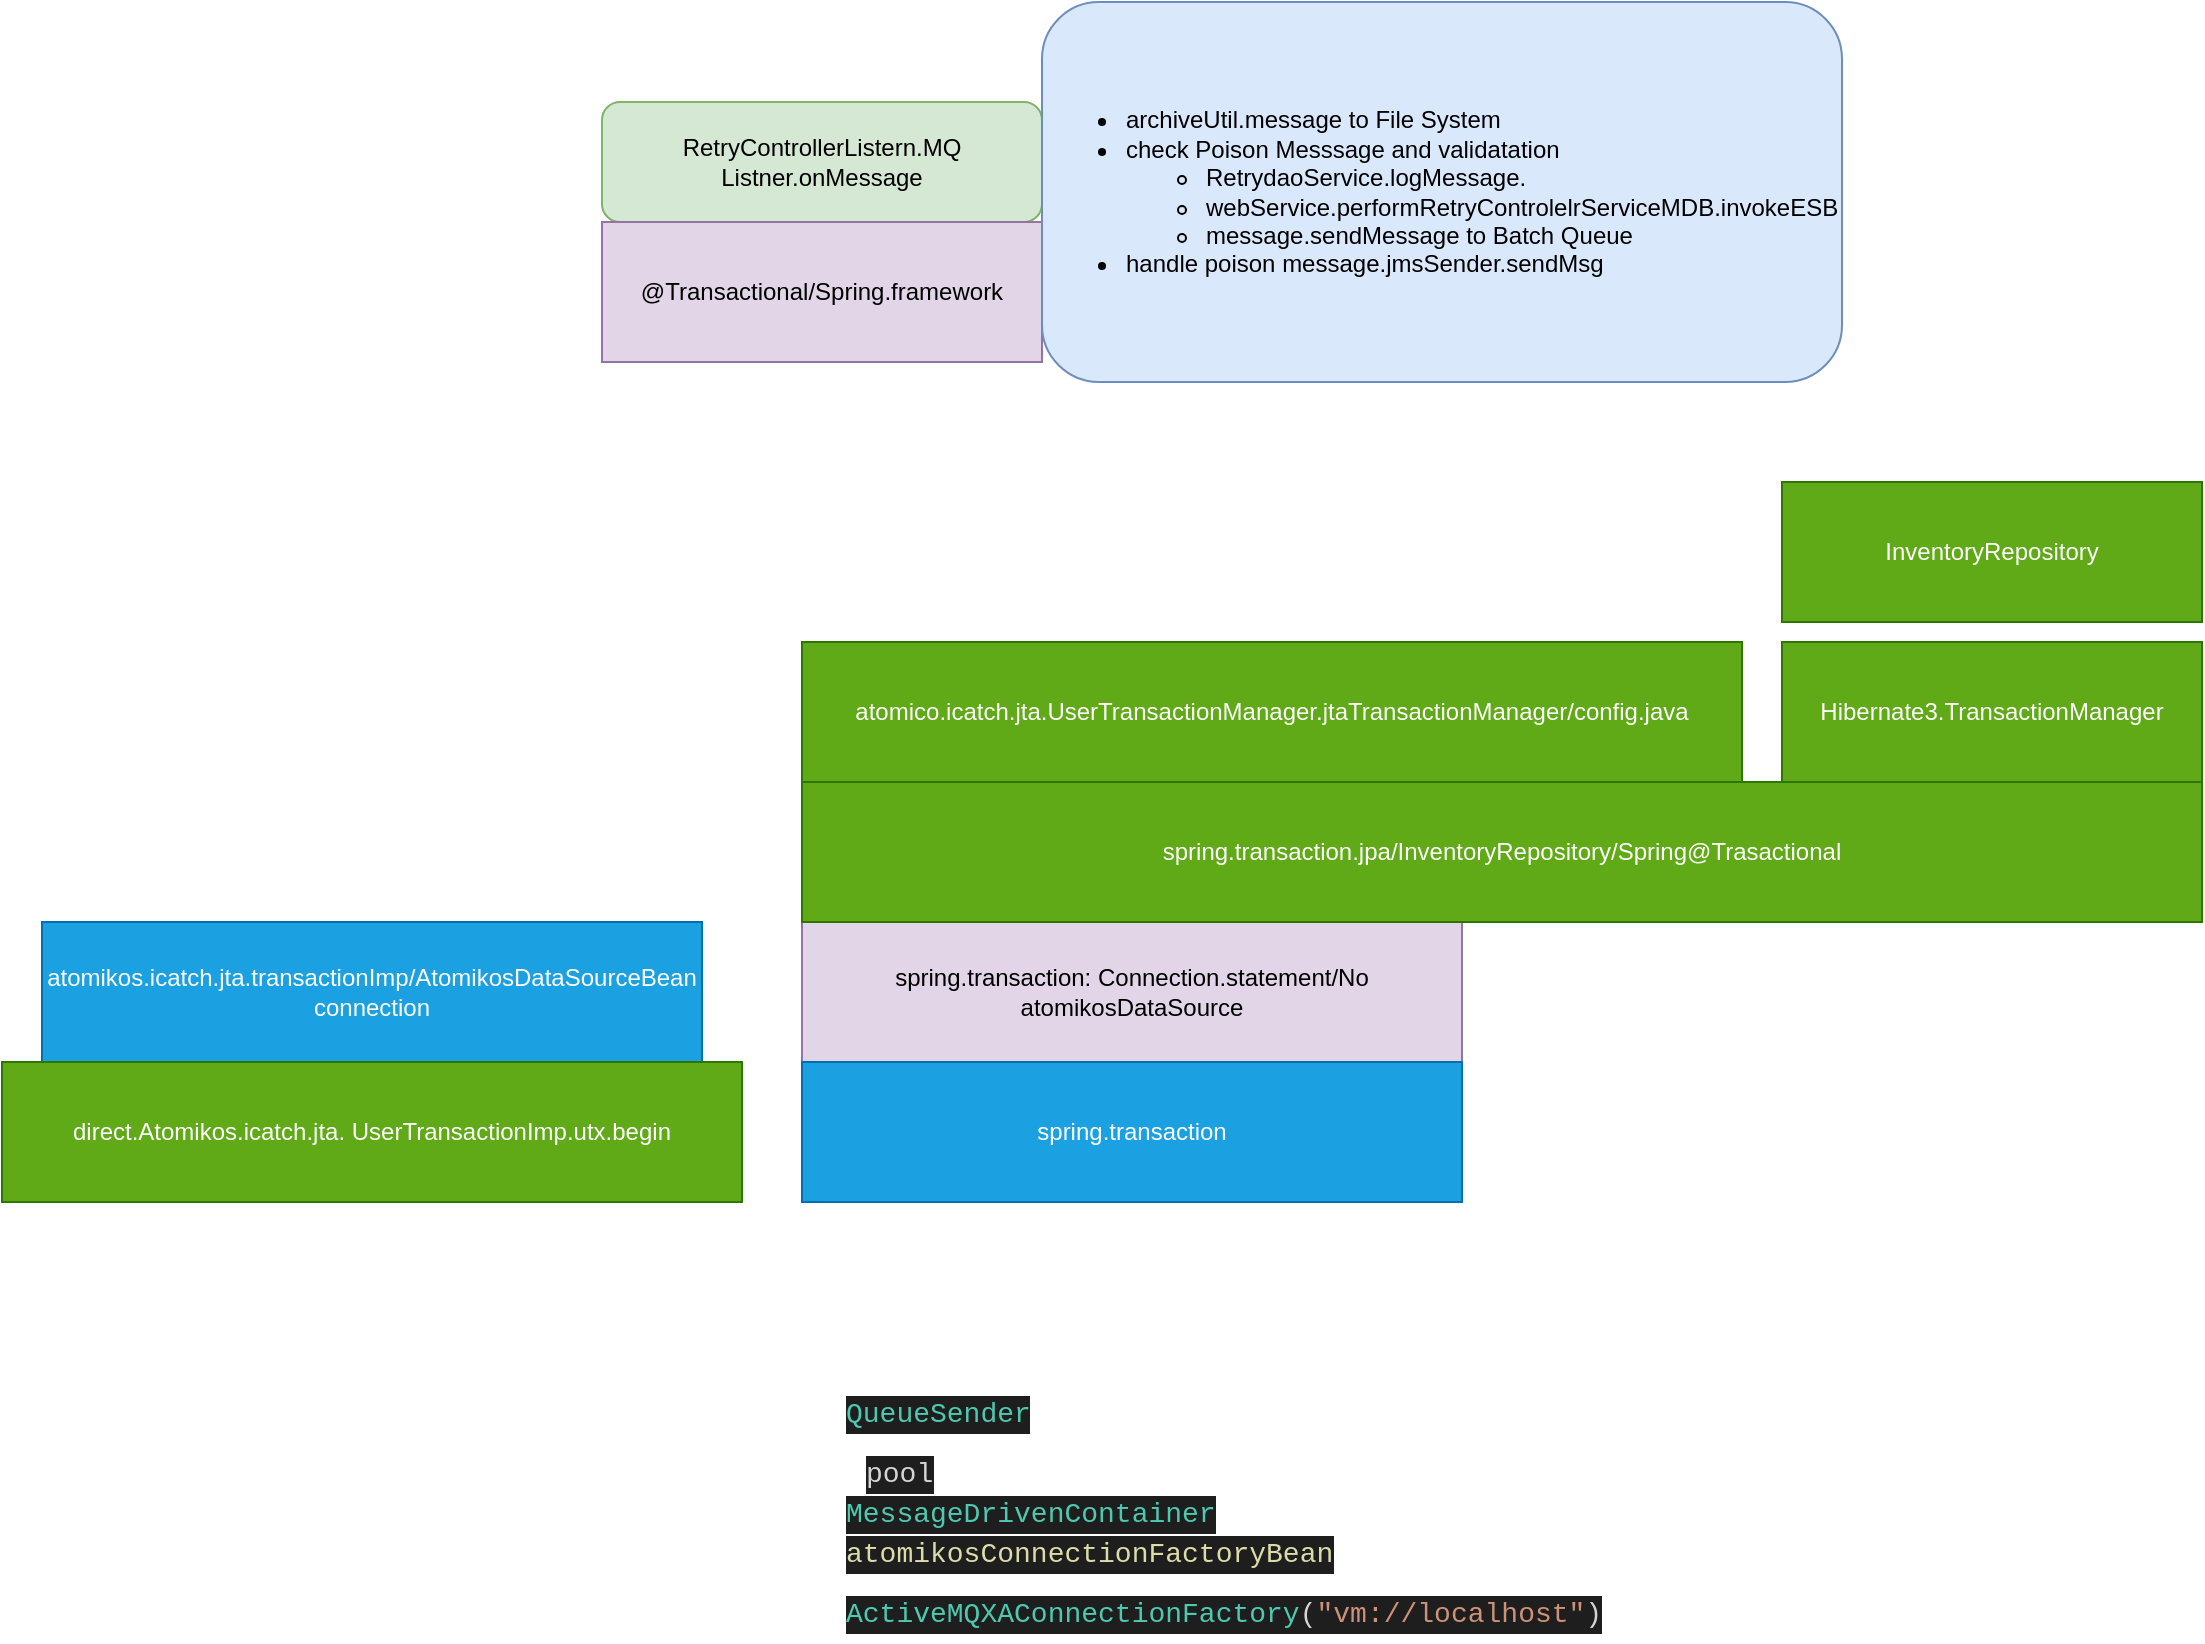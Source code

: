 <mxfile version="15.9.3" type="github">
  <diagram id="fZTekUbNJeGkzExj0lqy" name="Page-1">
    <mxGraphModel dx="1774" dy="513" grid="1" gridSize="10" guides="1" tooltips="1" connect="1" arrows="1" fold="1" page="1" pageScale="1" pageWidth="850" pageHeight="1100" math="0" shadow="0">
      <root>
        <mxCell id="0" />
        <mxCell id="1" parent="0" />
        <mxCell id="WfuJa5BsANE-gXTV773s-1" value="RetryControllerListern.MQ Listner.onMessage" style="rounded=1;whiteSpace=wrap;html=1;fillColor=#d5e8d4;strokeColor=#82b366;" vertex="1" parent="1">
          <mxGeometry x="60" y="170" width="220" height="60" as="geometry" />
        </mxCell>
        <mxCell id="WfuJa5BsANE-gXTV773s-2" value="@Transactional/Spring.framework" style="rounded=0;html=1;fillColor=#e1d5e7;strokeColor=#9673a6;whiteSpace=wrap;" vertex="1" parent="1">
          <mxGeometry x="60" y="230" width="220" height="70" as="geometry" />
        </mxCell>
        <mxCell id="WfuJa5BsANE-gXTV773s-3" value="&lt;ul&gt;&lt;li&gt;archiveUtil.message to File System&lt;/li&gt;&lt;li&gt;check Poison Messsage and validatation&lt;/li&gt;&lt;ul&gt;&lt;li&gt;RetrydaoService.logMessage.&lt;/li&gt;&lt;li&gt;webService.performRetryControlelrServiceMDB.invokeESB&lt;/li&gt;&lt;li&gt;message.sendMessage to Batch Queue&lt;/li&gt;&lt;/ul&gt;&lt;li&gt;handle poison message.jmsSender.sendMsg&lt;/li&gt;&lt;/ul&gt;" style="rounded=1;whiteSpace=wrap;html=1;align=left;verticalAlign=middle;fillColor=#dae8fc;strokeColor=#6c8ebf;" vertex="1" parent="1">
          <mxGeometry x="280" y="120" width="400" height="190" as="geometry" />
        </mxCell>
        <mxCell id="WfuJa5BsANE-gXTV773s-4" value="atomikos.icatch.jta.transactionImp/AtomikosDataSourceBean&lt;br&gt;connection" style="rounded=0;html=1;fillColor=#1ba1e2;strokeColor=#006EAF;align=center;whiteSpace=wrap;fontColor=#ffffff;" vertex="1" parent="1">
          <mxGeometry x="-220" y="580" width="330" height="70" as="geometry" />
        </mxCell>
        <mxCell id="WfuJa5BsANE-gXTV773s-5" value="spring.transaction: Connection.statement/No atomikosDataSource" style="rounded=0;html=1;fillColor=#e1d5e7;strokeColor=#9673a6;whiteSpace=wrap;" vertex="1" parent="1">
          <mxGeometry x="160" y="580" width="330" height="70" as="geometry" />
        </mxCell>
        <mxCell id="WfuJa5BsANE-gXTV773s-6" value="spring.transaction.jpa/InventoryRepository/Spring@Trasactional" style="rounded=0;html=1;fillColor=#60a917;strokeColor=#2D7600;whiteSpace=wrap;fontColor=#ffffff;" vertex="1" parent="1">
          <mxGeometry x="160" y="510" width="700" height="70" as="geometry" />
        </mxCell>
        <mxCell id="WfuJa5BsANE-gXTV773s-7" value="spring.transaction" style="rounded=0;html=1;fillColor=#1ba1e2;strokeColor=#006EAF;align=center;whiteSpace=wrap;fontColor=#ffffff;" vertex="1" parent="1">
          <mxGeometry x="160" y="650" width="330" height="70" as="geometry" />
        </mxCell>
        <mxCell id="WfuJa5BsANE-gXTV773s-8" value="direct.Atomikos.icatch.jta. UserTransactionImp.utx.begin" style="rounded=0;html=1;fillColor=#60a917;strokeColor=#2D7600;align=center;whiteSpace=wrap;fontColor=#ffffff;" vertex="1" parent="1">
          <mxGeometry x="-240" y="650" width="370" height="70" as="geometry" />
        </mxCell>
        <mxCell id="WfuJa5BsANE-gXTV773s-9" value="Hibernate3.TransactionManager" style="rounded=0;html=1;fillColor=#60a917;strokeColor=#2D7600;whiteSpace=wrap;fontColor=#ffffff;" vertex="1" parent="1">
          <mxGeometry x="650" y="440" width="210" height="70" as="geometry" />
        </mxCell>
        <mxCell id="WfuJa5BsANE-gXTV773s-10" value="atomico.icatch.jta.UserTransactionManager.jtaTransactionManager/config.java" style="rounded=0;html=1;fillColor=#60a917;strokeColor=#2D7600;whiteSpace=wrap;fontColor=#ffffff;" vertex="1" parent="1">
          <mxGeometry x="160" y="440" width="470" height="70" as="geometry" />
        </mxCell>
        <mxCell id="WfuJa5BsANE-gXTV773s-11" value="InventoryRepository" style="rounded=0;html=1;fillColor=#60a917;strokeColor=#2D7600;whiteSpace=wrap;fontColor=#ffffff;" vertex="1" parent="1">
          <mxGeometry x="650" y="360" width="210" height="70" as="geometry" />
        </mxCell>
        <mxCell id="WfuJa5BsANE-gXTV773s-12" value="&lt;div style=&quot;color: rgb(212, 212, 212); background-color: rgb(30, 30, 30); font-family: consolas, &amp;quot;courier new&amp;quot;, monospace; font-weight: normal; font-size: 14px; line-height: 19px;&quot;&gt;&lt;div&gt;&lt;span style=&quot;color: #4ec9b0&quot;&gt;MessageDrivenContainer&lt;/span&gt;&lt;/div&gt;&lt;/div&gt;" style="text;whiteSpace=wrap;html=1;" vertex="1" parent="1">
          <mxGeometry x="180" y="860" width="190" height="30" as="geometry" />
        </mxCell>
        <mxCell id="WfuJa5BsANE-gXTV773s-13" value="&lt;div style=&quot;color: rgb(212, 212, 212); background-color: rgb(30, 30, 30); font-family: consolas, &amp;quot;courier new&amp;quot;, monospace; font-weight: normal; font-size: 14px; line-height: 19px;&quot;&gt;&lt;div&gt;&lt;span style=&quot;color: #dcdcaa&quot;&gt;atomikosConnectionFactoryBean&lt;/span&gt;&lt;/div&gt;&lt;/div&gt;" style="text;whiteSpace=wrap;html=1;" vertex="1" parent="1">
          <mxGeometry x="180" y="880" width="250" height="30" as="geometry" />
        </mxCell>
        <mxCell id="WfuJa5BsANE-gXTV773s-14" value="&lt;div style=&quot;color: rgb(212, 212, 212); background-color: rgb(30, 30, 30); font-family: consolas, &amp;quot;courier new&amp;quot;, monospace; font-weight: normal; font-size: 14px; line-height: 19px;&quot;&gt;&lt;div&gt;&lt;span style=&quot;color: #4ec9b0&quot;&gt;ActiveMQXAConnectionFactory&lt;/span&gt;&lt;span style=&quot;color: #d4d4d4&quot;&gt;(&lt;/span&gt;&lt;span style=&quot;color: #ce9178&quot;&gt;&quot;vm://localhost&quot;&lt;/span&gt;&lt;span style=&quot;color: #d4d4d4&quot;&gt;)&lt;/span&gt;&lt;/div&gt;&lt;/div&gt;" style="text;whiteSpace=wrap;html=1;" vertex="1" parent="1">
          <mxGeometry x="180" y="910" width="370" height="30" as="geometry" />
        </mxCell>
        <mxCell id="WfuJa5BsANE-gXTV773s-15" value="&lt;div style=&quot;color: rgb(212, 212, 212); background-color: rgb(30, 30, 30); font-family: consolas, &amp;quot;courier new&amp;quot;, monospace; font-weight: normal; font-size: 14px; line-height: 19px;&quot;&gt;&lt;div&gt;&lt;span style=&quot;color: #4ec9b0&quot;&gt;QueueSender&lt;/span&gt;&lt;/div&gt;&lt;/div&gt;" style="text;whiteSpace=wrap;html=1;" vertex="1" parent="1">
          <mxGeometry x="180" y="810" width="110" height="30" as="geometry" />
        </mxCell>
        <mxCell id="WfuJa5BsANE-gXTV773s-16" value="&lt;div style=&quot;color: rgb(212, 212, 212); background-color: rgb(30, 30, 30); font-family: consolas, &amp;quot;courier new&amp;quot;, monospace; font-weight: normal; font-size: 14px; line-height: 19px;&quot;&gt;&lt;div&gt;&lt;span style=&quot;color: #d4d4d4&quot;&gt;pool&lt;/span&gt;&lt;/div&gt;&lt;/div&gt;" style="text;whiteSpace=wrap;html=1;" vertex="1" parent="1">
          <mxGeometry x="190" y="840" width="60" height="30" as="geometry" />
        </mxCell>
      </root>
    </mxGraphModel>
  </diagram>
</mxfile>
